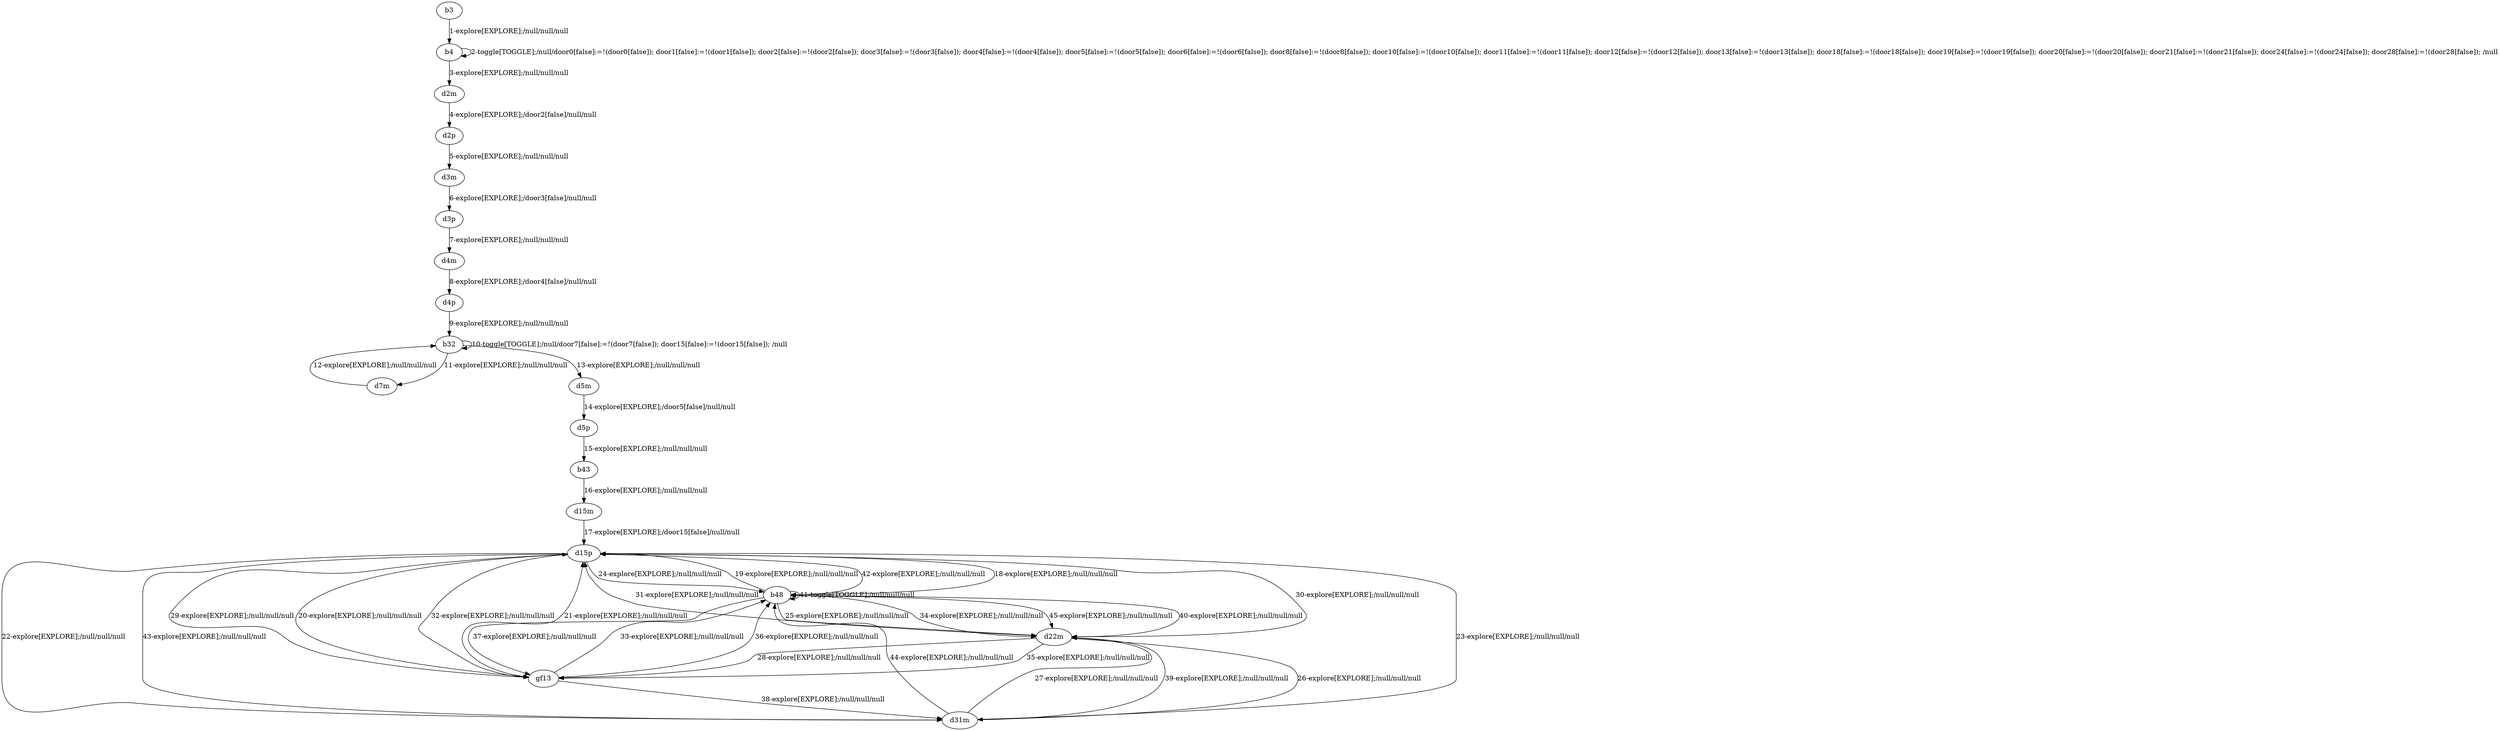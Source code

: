 # Total number of goals covered by this test: 1
# b48 --> gf13

digraph g {
"b3" -> "b4" [label = "1-explore[EXPLORE];/null/null/null"];
"b4" -> "b4" [label = "2-toggle[TOGGLE];/null/door0[false]:=!(door0[false]); door1[false]:=!(door1[false]); door2[false]:=!(door2[false]); door3[false]:=!(door3[false]); door4[false]:=!(door4[false]); door5[false]:=!(door5[false]); door6[false]:=!(door6[false]); door8[false]:=!(door8[false]); door10[false]:=!(door10[false]); door11[false]:=!(door11[false]); door12[false]:=!(door12[false]); door13[false]:=!(door13[false]); door18[false]:=!(door18[false]); door19[false]:=!(door19[false]); door20[false]:=!(door20[false]); door21[false]:=!(door21[false]); door24[false]:=!(door24[false]); door28[false]:=!(door28[false]); /null"];
"b4" -> "d2m" [label = "3-explore[EXPLORE];/null/null/null"];
"d2m" -> "d2p" [label = "4-explore[EXPLORE];/door2[false]/null/null"];
"d2p" -> "d3m" [label = "5-explore[EXPLORE];/null/null/null"];
"d3m" -> "d3p" [label = "6-explore[EXPLORE];/door3[false]/null/null"];
"d3p" -> "d4m" [label = "7-explore[EXPLORE];/null/null/null"];
"d4m" -> "d4p" [label = "8-explore[EXPLORE];/door4[false]/null/null"];
"d4p" -> "b32" [label = "9-explore[EXPLORE];/null/null/null"];
"b32" -> "b32" [label = "10-toggle[TOGGLE];/null/door7[false]:=!(door7[false]); door15[false]:=!(door15[false]); /null"];
"b32" -> "d7m" [label = "11-explore[EXPLORE];/null/null/null"];
"d7m" -> "b32" [label = "12-explore[EXPLORE];/null/null/null"];
"b32" -> "d5m" [label = "13-explore[EXPLORE];/null/null/null"];
"d5m" -> "d5p" [label = "14-explore[EXPLORE];/door5[false]/null/null"];
"d5p" -> "b43" [label = "15-explore[EXPLORE];/null/null/null"];
"b43" -> "d15m" [label = "16-explore[EXPLORE];/null/null/null"];
"d15m" -> "d15p" [label = "17-explore[EXPLORE];/door15[false]/null/null"];
"d15p" -> "b48" [label = "18-explore[EXPLORE];/null/null/null"];
"b48" -> "d15p" [label = "19-explore[EXPLORE];/null/null/null"];
"d15p" -> "gf13" [label = "20-explore[EXPLORE];/null/null/null"];
"gf13" -> "d15p" [label = "21-explore[EXPLORE];/null/null/null"];
"d15p" -> "d31m" [label = "22-explore[EXPLORE];/null/null/null"];
"d31m" -> "d15p" [label = "23-explore[EXPLORE];/null/null/null"];
"d15p" -> "b48" [label = "24-explore[EXPLORE];/null/null/null"];
"b48" -> "d22m" [label = "25-explore[EXPLORE];/null/null/null"];
"d22m" -> "d31m" [label = "26-explore[EXPLORE];/null/null/null"];
"d31m" -> "d22m" [label = "27-explore[EXPLORE];/null/null/null"];
"d22m" -> "gf13" [label = "28-explore[EXPLORE];/null/null/null"];
"gf13" -> "d15p" [label = "29-explore[EXPLORE];/null/null/null"];
"d15p" -> "d22m" [label = "30-explore[EXPLORE];/null/null/null"];
"d22m" -> "d15p" [label = "31-explore[EXPLORE];/null/null/null"];
"d15p" -> "gf13" [label = "32-explore[EXPLORE];/null/null/null"];
"gf13" -> "b48" [label = "33-explore[EXPLORE];/null/null/null"];
"b48" -> "d22m" [label = "34-explore[EXPLORE];/null/null/null"];
"d22m" -> "gf13" [label = "35-explore[EXPLORE];/null/null/null"];
"gf13" -> "b48" [label = "36-explore[EXPLORE];/null/null/null"];
"b48" -> "gf13" [label = "37-explore[EXPLORE];/null/null/null"];
"gf13" -> "d31m" [label = "38-explore[EXPLORE];/null/null/null"];
"d31m" -> "d22m" [label = "39-explore[EXPLORE];/null/null/null"];
"d22m" -> "b48" [label = "40-explore[EXPLORE];/null/null/null"];
"b48" -> "b48" [label = "41-toggle[TOGGLE];/null/null/null"];
"b48" -> "d15p" [label = "42-explore[EXPLORE];/null/null/null"];
"d15p" -> "d31m" [label = "43-explore[EXPLORE];/null/null/null"];
"d31m" -> "b48" [label = "44-explore[EXPLORE];/null/null/null"];
"b48" -> "d22m" [label = "45-explore[EXPLORE];/null/null/null"];
}